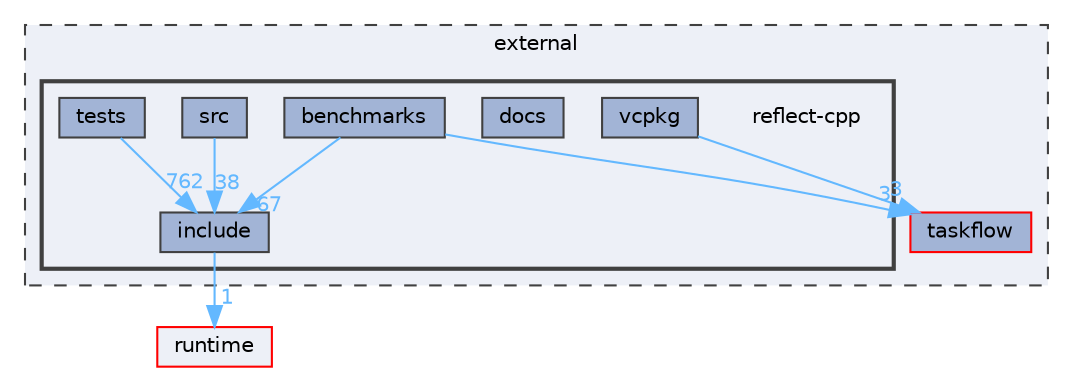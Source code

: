 digraph "external/reflect-cpp"
{
 // LATEX_PDF_SIZE
  bgcolor="transparent";
  edge [fontname=Helvetica,fontsize=10,labelfontname=Helvetica,labelfontsize=10];
  node [fontname=Helvetica,fontsize=10,shape=box,height=0.2,width=0.4];
  compound=true
  subgraph clusterdir_397d9aeee4af8edecac90968d93b57df {
    graph [ bgcolor="#edf0f7", pencolor="grey25", label="external", fontname=Helvetica,fontsize=10 style="filled,dashed", URL="dir_397d9aeee4af8edecac90968d93b57df.html",tooltip=""]
  dir_a586d2919c2294cf68ed57ec5a464d2f [label="taskflow", fillcolor="#a2b4d6", color="red", style="filled", URL="dir_a586d2919c2294cf68ed57ec5a464d2f.html",tooltip="root taskflow include dir"];
  subgraph clusterdir_ec22af54b9d0dc12688f514bfd105c6b {
    graph [ bgcolor="#edf0f7", pencolor="grey25", label="", fontname=Helvetica,fontsize=10 style="filled,bold", URL="dir_ec22af54b9d0dc12688f514bfd105c6b.html",tooltip=""]
    dir_ec22af54b9d0dc12688f514bfd105c6b [shape=plaintext, label="reflect-cpp"];
  dir_17b3c94f839c7491730765e846979a5b [label="benchmarks", fillcolor="#a2b4d6", color="grey25", style="filled", URL="dir_17b3c94f839c7491730765e846979a5b.html",tooltip=""];
  dir_a3ee9bc60eb4fb71bcdf41cb201a0ac6 [label="docs", fillcolor="#a2b4d6", color="grey25", style="filled", URL="dir_a3ee9bc60eb4fb71bcdf41cb201a0ac6.html",tooltip=""];
  dir_52db5b9842da2a9d3126408803d2a092 [label="include", fillcolor="#a2b4d6", color="grey25", style="filled", URL="dir_52db5b9842da2a9d3126408803d2a092.html",tooltip=""];
  dir_ef01ec61f5dae2bd3f3a89ac0de05a9c [label="src", fillcolor="#a2b4d6", color="grey25", style="filled", URL="dir_ef01ec61f5dae2bd3f3a89ac0de05a9c.html",tooltip=""];
  dir_96ed9f99bdafb7b1db11ea23481da3f6 [label="tests", fillcolor="#a2b4d6", color="grey25", style="filled", URL="dir_96ed9f99bdafb7b1db11ea23481da3f6.html",tooltip=""];
  dir_fe763c7555057702fe8e67941795fb0a [label="vcpkg", fillcolor="#a2b4d6", color="grey25", style="filled", URL="dir_fe763c7555057702fe8e67941795fb0a.html",tooltip=""];
  }
  }
  dir_cb031e414f281a658b23dddb30bb9d2c [label="runtime", fillcolor="#edf0f7", color="red", style="filled", URL="dir_cb031e414f281a658b23dddb30bb9d2c.html",tooltip=""];
  dir_17b3c94f839c7491730765e846979a5b->dir_52db5b9842da2a9d3126408803d2a092 [headlabel="67", labeldistance=1.5 headhref="dir_000074_000385.html" href="dir_000074_000385.html" color="steelblue1" fontcolor="steelblue1"];
  dir_17b3c94f839c7491730765e846979a5b->dir_a586d2919c2294cf68ed57ec5a464d2f [headlabel="3", labeldistance=1.5 headhref="dir_000074_000819.html" href="dir_000074_000819.html" color="steelblue1" fontcolor="steelblue1"];
  dir_52db5b9842da2a9d3126408803d2a092->dir_cb031e414f281a658b23dddb30bb9d2c [headlabel="1", labeldistance=1.5 headhref="dir_000385_000628.html" href="dir_000385_000628.html" color="steelblue1" fontcolor="steelblue1"];
  dir_ef01ec61f5dae2bd3f3a89ac0de05a9c->dir_52db5b9842da2a9d3126408803d2a092 [headlabel="38", labeldistance=1.5 headhref="dir_000759_000385.html" href="dir_000759_000385.html" color="steelblue1" fontcolor="steelblue1"];
  dir_96ed9f99bdafb7b1db11ea23481da3f6->dir_52db5b9842da2a9d3126408803d2a092 [headlabel="762", labeldistance=1.5 headhref="dir_000849_000385.html" href="dir_000849_000385.html" color="steelblue1" fontcolor="steelblue1"];
  dir_fe763c7555057702fe8e67941795fb0a->dir_a586d2919c2294cf68ed57ec5a464d2f [headlabel="3", labeldistance=1.5 headhref="dir_000912_000819.html" href="dir_000912_000819.html" color="steelblue1" fontcolor="steelblue1"];
}
